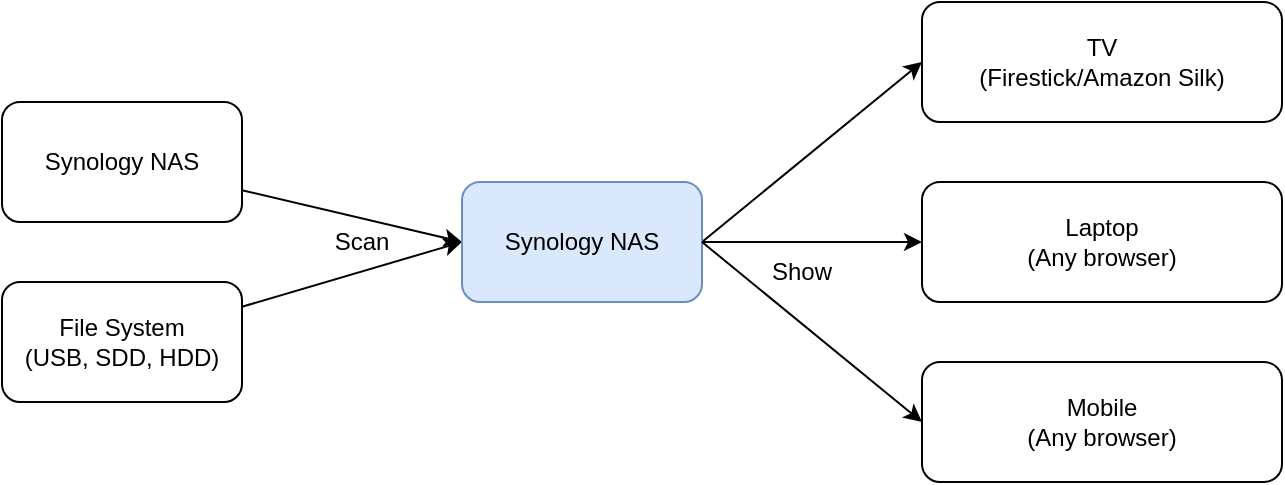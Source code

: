 <mxfile version="26.0.11" pages="2">
  <diagram name="Page-1" id="EZxxFFJZ6Z8m2z0rBbp1">
    <mxGraphModel dx="794" dy="458" grid="1" gridSize="10" guides="1" tooltips="1" connect="1" arrows="1" fold="1" page="1" pageScale="1" pageWidth="850" pageHeight="1100" math="0" shadow="0">
      <root>
        <mxCell id="0" />
        <mxCell id="1" parent="0" />
        <mxCell id="XK__DCRLvTHne96h8w2T-7" style="rounded=0;orthogonalLoop=1;jettySize=auto;html=1;entryX=0;entryY=0.5;entryDx=0;entryDy=0;" edge="1" parent="1" source="XK__DCRLvTHne96h8w2T-1" target="XK__DCRLvTHne96h8w2T-6">
          <mxGeometry relative="1" as="geometry" />
        </mxCell>
        <mxCell id="XK__DCRLvTHne96h8w2T-1" value="Synology NAS" style="rounded=1;whiteSpace=wrap;html=1;" vertex="1" parent="1">
          <mxGeometry x="120" y="150" width="120" height="60" as="geometry" />
        </mxCell>
        <mxCell id="XK__DCRLvTHne96h8w2T-8" style="rounded=0;orthogonalLoop=1;jettySize=auto;html=1;entryX=0;entryY=0.5;entryDx=0;entryDy=0;" edge="1" parent="1" source="XK__DCRLvTHne96h8w2T-2" target="XK__DCRLvTHne96h8w2T-6">
          <mxGeometry relative="1" as="geometry" />
        </mxCell>
        <mxCell id="XK__DCRLvTHne96h8w2T-2" value="File System&lt;div&gt;(USB, SDD, HDD)&lt;/div&gt;" style="rounded=1;whiteSpace=wrap;html=1;" vertex="1" parent="1">
          <mxGeometry x="120" y="240" width="120" height="60" as="geometry" />
        </mxCell>
        <mxCell id="XK__DCRLvTHne96h8w2T-3" value="TV&lt;div&gt;(Firestick/Amazon Silk)&lt;/div&gt;" style="rounded=1;whiteSpace=wrap;html=1;" vertex="1" parent="1">
          <mxGeometry x="580" y="100" width="180" height="60" as="geometry" />
        </mxCell>
        <mxCell id="XK__DCRLvTHne96h8w2T-4" value="Laptop&lt;div&gt;(Any browser)&lt;/div&gt;" style="rounded=1;whiteSpace=wrap;html=1;" vertex="1" parent="1">
          <mxGeometry x="580" y="190" width="180" height="60" as="geometry" />
        </mxCell>
        <mxCell id="XK__DCRLvTHne96h8w2T-5" value="Mobile&lt;div&gt;(Any browser)&lt;/div&gt;" style="rounded=1;whiteSpace=wrap;html=1;" vertex="1" parent="1">
          <mxGeometry x="580" y="280" width="180" height="60" as="geometry" />
        </mxCell>
        <mxCell id="XK__DCRLvTHne96h8w2T-9" style="rounded=0;orthogonalLoop=1;jettySize=auto;html=1;entryX=0;entryY=0.5;entryDx=0;entryDy=0;exitX=1;exitY=0.5;exitDx=0;exitDy=0;" edge="1" parent="1" source="XK__DCRLvTHne96h8w2T-6" target="XK__DCRLvTHne96h8w2T-3">
          <mxGeometry relative="1" as="geometry" />
        </mxCell>
        <mxCell id="XK__DCRLvTHne96h8w2T-6" value="Synology NAS" style="rounded=1;whiteSpace=wrap;html=1;fillColor=#dae8fc;strokeColor=#6c8ebf;" vertex="1" parent="1">
          <mxGeometry x="350" y="190" width="120" height="60" as="geometry" />
        </mxCell>
        <mxCell id="XK__DCRLvTHne96h8w2T-10" style="rounded=0;orthogonalLoop=1;jettySize=auto;html=1;entryX=0;entryY=0.5;entryDx=0;entryDy=0;exitX=1;exitY=0.5;exitDx=0;exitDy=0;" edge="1" parent="1" source="XK__DCRLvTHne96h8w2T-6" target="XK__DCRLvTHne96h8w2T-4">
          <mxGeometry relative="1" as="geometry">
            <mxPoint x="480" y="230" as="sourcePoint" />
            <mxPoint x="590" y="160" as="targetPoint" />
          </mxGeometry>
        </mxCell>
        <mxCell id="XK__DCRLvTHne96h8w2T-11" style="rounded=0;orthogonalLoop=1;jettySize=auto;html=1;entryX=0;entryY=0.5;entryDx=0;entryDy=0;" edge="1" parent="1" target="XK__DCRLvTHne96h8w2T-5">
          <mxGeometry relative="1" as="geometry">
            <mxPoint x="470" y="220" as="sourcePoint" />
            <mxPoint x="590" y="250" as="targetPoint" />
          </mxGeometry>
        </mxCell>
        <mxCell id="XK__DCRLvTHne96h8w2T-12" value="Scan" style="text;html=1;align=center;verticalAlign=middle;whiteSpace=wrap;rounded=0;" vertex="1" parent="1">
          <mxGeometry x="270" y="205" width="60" height="30" as="geometry" />
        </mxCell>
        <mxCell id="XK__DCRLvTHne96h8w2T-13" value="Show" style="text;html=1;align=center;verticalAlign=middle;whiteSpace=wrap;rounded=0;" vertex="1" parent="1">
          <mxGeometry x="490" y="220" width="60" height="30" as="geometry" />
        </mxCell>
      </root>
    </mxGraphModel>
  </diagram>
  <diagram id="EPdBU6BF7TBcX3I5jlfZ" name="Folder Structure">
    <mxGraphModel dx="794" dy="458" grid="1" gridSize="10" guides="1" tooltips="1" connect="1" arrows="1" fold="1" page="1" pageScale="1" pageWidth="850" pageHeight="1100" math="0" shadow="0">
      <root>
        <mxCell id="0" />
        <mxCell id="1" parent="0" />
        <mxCell id="pF7nhSST6ZVsNBKIfmL9-1" value="Root" style="image;aspect=fixed;html=1;points=[];align=center;fontSize=12;image=img/lib/azure2/general/Folder_Blank.svg;" vertex="1" parent="1">
          <mxGeometry x="80" y="40" width="49.29" height="40" as="geometry" />
        </mxCell>
        <mxCell id="pF7nhSST6ZVsNBKIfmL9-2" value="1975" style="image;aspect=fixed;html=1;points=[];align=center;fontSize=12;image=img/lib/azure2/general/Folder_Blank.svg;" vertex="1" parent="1">
          <mxGeometry x="160" y="120" width="49.29" height="40" as="geometry" />
        </mxCell>
        <mxCell id="pF7nhSST6ZVsNBKIfmL9-3" value="1976" style="image;aspect=fixed;html=1;points=[];align=center;fontSize=12;image=img/lib/azure2/general/Folder_Blank.svg;" vertex="1" parent="1">
          <mxGeometry x="160" y="190" width="49.29" height="40" as="geometry" />
        </mxCell>
        <mxCell id="pF7nhSST6ZVsNBKIfmL9-4" value="..." style="image;aspect=fixed;html=1;points=[];align=center;fontSize=12;image=img/lib/azure2/general/Folder_Blank.svg;" vertex="1" parent="1">
          <mxGeometry x="160" y="260" width="49.29" height="40" as="geometry" />
        </mxCell>
        <mxCell id="pF7nhSST6ZVsNBKIfmL9-5" value="2024" style="image;aspect=fixed;html=1;points=[];align=center;fontSize=12;image=img/lib/azure2/general/Folder_Blank.svg;" vertex="1" parent="1">
          <mxGeometry x="160" y="330" width="49.29" height="40" as="geometry" />
        </mxCell>
        <mxCell id="pF7nhSST6ZVsNBKIfmL9-6" value="Belize Trip" style="image;aspect=fixed;html=1;points=[];align=center;fontSize=12;image=img/lib/azure2/general/Folder_Blank.svg;" vertex="1" parent="1">
          <mxGeometry x="240" y="400" width="49.29" height="40" as="geometry" />
        </mxCell>
        <mxCell id="pF7nhSST6ZVsNBKIfmL9-7" value="Cay Caulker" style="image;aspect=fixed;html=1;points=[];align=center;fontSize=12;image=img/lib/azure2/general/Folder_Blank.svg;" vertex="1" parent="1">
          <mxGeometry x="289.29" y="470" width="49.29" height="40" as="geometry" />
        </mxCell>
        <mxCell id="pF7nhSST6ZVsNBKIfmL9-8" value="The Great Blue Hole" style="image;aspect=fixed;html=1;points=[];align=center;fontSize=12;image=img/lib/azure2/general/Folder_Blank.svg;" vertex="1" parent="1">
          <mxGeometry x="289.29" y="620" width="49.29" height="40" as="geometry" />
        </mxCell>
        <mxCell id="pF7nhSST6ZVsNBKIfmL9-9" value="Placencia" style="image;aspect=fixed;html=1;points=[];align=center;fontSize=12;image=img/lib/azure2/general/Folder_Blank.svg;" vertex="1" parent="1">
          <mxGeometry x="289.29" y="780" width="49.29" height="40" as="geometry" />
        </mxCell>
        <mxCell id="pF7nhSST6ZVsNBKIfmL9-14" value="" style="group" vertex="1" connectable="0" parent="1">
          <mxGeometry x="375" y="520" width="100" height="70" as="geometry" />
        </mxCell>
        <mxCell id="pF7nhSST6ZVsNBKIfmL9-10" value="Photo" style="html=1;whiteSpace=wrap;strokeColor=none;fillColor=#0079D6;labelPosition=center;verticalLabelPosition=middle;verticalAlign=top;align=center;fontSize=12;outlineConnect=0;spacingTop=-6;fontColor=#FFFFFF;sketch=0;shape=mxgraph.sitemap.photo;" vertex="1" parent="pF7nhSST6ZVsNBKIfmL9-14">
          <mxGeometry width="70" height="40" as="geometry" />
        </mxCell>
        <mxCell id="pF7nhSST6ZVsNBKIfmL9-11" value="Photo" style="html=1;whiteSpace=wrap;strokeColor=none;fillColor=#0079D6;labelPosition=center;verticalLabelPosition=middle;verticalAlign=top;align=center;fontSize=12;outlineConnect=0;spacingTop=-6;fontColor=#FFFFFF;sketch=0;shape=mxgraph.sitemap.photo;" vertex="1" parent="pF7nhSST6ZVsNBKIfmL9-14">
          <mxGeometry x="10" y="10" width="70" height="40" as="geometry" />
        </mxCell>
        <mxCell id="pF7nhSST6ZVsNBKIfmL9-12" value="Photo" style="html=1;whiteSpace=wrap;strokeColor=none;fillColor=#0079D6;labelPosition=center;verticalLabelPosition=middle;verticalAlign=top;align=center;fontSize=12;outlineConnect=0;spacingTop=-6;fontColor=#FFFFFF;sketch=0;shape=mxgraph.sitemap.photo;" vertex="1" parent="pF7nhSST6ZVsNBKIfmL9-14">
          <mxGeometry x="20" y="20" width="70" height="40" as="geometry" />
        </mxCell>
        <mxCell id="pF7nhSST6ZVsNBKIfmL9-13" value="Photo" style="html=1;whiteSpace=wrap;strokeColor=none;fillColor=#0079D6;labelPosition=center;verticalLabelPosition=middle;verticalAlign=top;align=center;fontSize=12;outlineConnect=0;spacingTop=-6;fontColor=#FFFFFF;sketch=0;shape=mxgraph.sitemap.photo;" vertex="1" parent="pF7nhSST6ZVsNBKIfmL9-14">
          <mxGeometry x="30" y="30" width="70" height="40" as="geometry" />
        </mxCell>
        <mxCell id="pF7nhSST6ZVsNBKIfmL9-15" value="" style="group" vertex="1" connectable="0" parent="1">
          <mxGeometry x="375" y="680" width="100" height="70" as="geometry" />
        </mxCell>
        <mxCell id="pF7nhSST6ZVsNBKIfmL9-16" value="Photo" style="html=1;whiteSpace=wrap;strokeColor=none;fillColor=#0079D6;labelPosition=center;verticalLabelPosition=middle;verticalAlign=top;align=center;fontSize=12;outlineConnect=0;spacingTop=-6;fontColor=#FFFFFF;sketch=0;shape=mxgraph.sitemap.photo;" vertex="1" parent="pF7nhSST6ZVsNBKIfmL9-15">
          <mxGeometry width="70" height="40" as="geometry" />
        </mxCell>
        <mxCell id="pF7nhSST6ZVsNBKIfmL9-17" value="Photo" style="html=1;whiteSpace=wrap;strokeColor=none;fillColor=#0079D6;labelPosition=center;verticalLabelPosition=middle;verticalAlign=top;align=center;fontSize=12;outlineConnect=0;spacingTop=-6;fontColor=#FFFFFF;sketch=0;shape=mxgraph.sitemap.photo;" vertex="1" parent="pF7nhSST6ZVsNBKIfmL9-15">
          <mxGeometry x="10" y="10" width="70" height="40" as="geometry" />
        </mxCell>
        <mxCell id="pF7nhSST6ZVsNBKIfmL9-18" value="Photo" style="html=1;whiteSpace=wrap;strokeColor=none;fillColor=#0079D6;labelPosition=center;verticalLabelPosition=middle;verticalAlign=top;align=center;fontSize=12;outlineConnect=0;spacingTop=-6;fontColor=#FFFFFF;sketch=0;shape=mxgraph.sitemap.photo;" vertex="1" parent="pF7nhSST6ZVsNBKIfmL9-15">
          <mxGeometry x="20" y="20" width="70" height="40" as="geometry" />
        </mxCell>
        <mxCell id="pF7nhSST6ZVsNBKIfmL9-19" value="Photo" style="html=1;whiteSpace=wrap;strokeColor=none;fillColor=#0079D6;labelPosition=center;verticalLabelPosition=middle;verticalAlign=top;align=center;fontSize=12;outlineConnect=0;spacingTop=-6;fontColor=#FFFFFF;sketch=0;shape=mxgraph.sitemap.photo;" vertex="1" parent="pF7nhSST6ZVsNBKIfmL9-15">
          <mxGeometry x="30" y="30" width="70" height="40" as="geometry" />
        </mxCell>
        <mxCell id="pF7nhSST6ZVsNBKIfmL9-20" value="" style="group" vertex="1" connectable="0" parent="1">
          <mxGeometry x="375" y="840" width="100" height="70" as="geometry" />
        </mxCell>
        <mxCell id="pF7nhSST6ZVsNBKIfmL9-21" value="Photo" style="html=1;whiteSpace=wrap;strokeColor=none;fillColor=#0079D6;labelPosition=center;verticalLabelPosition=middle;verticalAlign=top;align=center;fontSize=12;outlineConnect=0;spacingTop=-6;fontColor=#FFFFFF;sketch=0;shape=mxgraph.sitemap.photo;" vertex="1" parent="pF7nhSST6ZVsNBKIfmL9-20">
          <mxGeometry width="70" height="40" as="geometry" />
        </mxCell>
        <mxCell id="pF7nhSST6ZVsNBKIfmL9-22" value="Photo" style="html=1;whiteSpace=wrap;strokeColor=none;fillColor=#0079D6;labelPosition=center;verticalLabelPosition=middle;verticalAlign=top;align=center;fontSize=12;outlineConnect=0;spacingTop=-6;fontColor=#FFFFFF;sketch=0;shape=mxgraph.sitemap.photo;" vertex="1" parent="pF7nhSST6ZVsNBKIfmL9-20">
          <mxGeometry x="10" y="10" width="70" height="40" as="geometry" />
        </mxCell>
        <mxCell id="pF7nhSST6ZVsNBKIfmL9-23" value="Photo" style="html=1;whiteSpace=wrap;strokeColor=none;fillColor=#0079D6;labelPosition=center;verticalLabelPosition=middle;verticalAlign=top;align=center;fontSize=12;outlineConnect=0;spacingTop=-6;fontColor=#FFFFFF;sketch=0;shape=mxgraph.sitemap.photo;" vertex="1" parent="pF7nhSST6ZVsNBKIfmL9-20">
          <mxGeometry x="20" y="20" width="70" height="40" as="geometry" />
        </mxCell>
        <mxCell id="pF7nhSST6ZVsNBKIfmL9-24" value="Photo" style="html=1;whiteSpace=wrap;strokeColor=none;fillColor=#0079D6;labelPosition=center;verticalLabelPosition=middle;verticalAlign=top;align=center;fontSize=12;outlineConnect=0;spacingTop=-6;fontColor=#FFFFFF;sketch=0;shape=mxgraph.sitemap.photo;" vertex="1" parent="pF7nhSST6ZVsNBKIfmL9-20">
          <mxGeometry x="30" y="30" width="70" height="40" as="geometry" />
        </mxCell>
      </root>
    </mxGraphModel>
  </diagram>
</mxfile>
